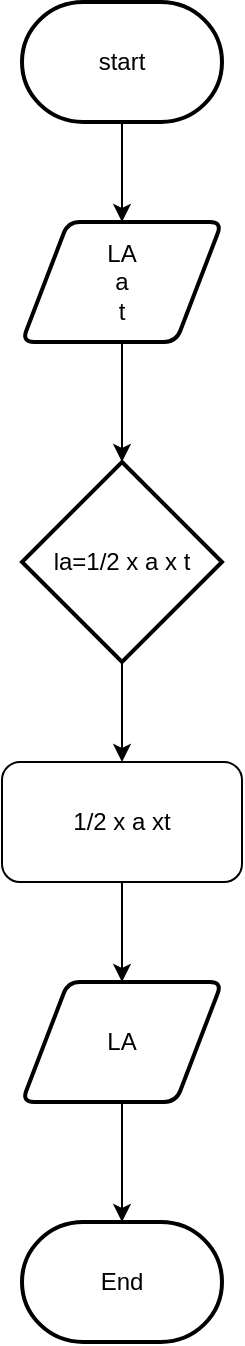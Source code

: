 <mxfile version="22.0.4" type="github">
  <diagram name="Page-1" id="ZRlrtI66T5Wh0qMo6ixs">
    <mxGraphModel dx="880" dy="442" grid="1" gridSize="10" guides="1" tooltips="1" connect="1" arrows="1" fold="1" page="1" pageScale="1" pageWidth="850" pageHeight="1100" math="0" shadow="0">
      <root>
        <mxCell id="0" />
        <mxCell id="1" parent="0" />
        <mxCell id="OHCckTfAfCe0Vvi4j4fA-8" style="edgeStyle=orthogonalEdgeStyle;rounded=0;orthogonalLoop=1;jettySize=auto;html=1;exitX=0.5;exitY=1;exitDx=0;exitDy=0;exitPerimeter=0;entryX=0.5;entryY=0;entryDx=0;entryDy=0;" edge="1" parent="1" source="OHCckTfAfCe0Vvi4j4fA-1" target="OHCckTfAfCe0Vvi4j4fA-2">
          <mxGeometry relative="1" as="geometry" />
        </mxCell>
        <mxCell id="OHCckTfAfCe0Vvi4j4fA-1" value="start " style="strokeWidth=2;html=1;shape=mxgraph.flowchart.terminator;whiteSpace=wrap;" vertex="1" parent="1">
          <mxGeometry x="340" y="10" width="100" height="60" as="geometry" />
        </mxCell>
        <mxCell id="OHCckTfAfCe0Vvi4j4fA-2" value="&lt;div&gt;LA&lt;/div&gt;&lt;div&gt;a&lt;/div&gt;&lt;div&gt;t&lt;br&gt;&lt;/div&gt;" style="shape=parallelogram;html=1;strokeWidth=2;perimeter=parallelogramPerimeter;whiteSpace=wrap;rounded=1;arcSize=12;size=0.23;" vertex="1" parent="1">
          <mxGeometry x="340" y="120" width="100" height="60" as="geometry" />
        </mxCell>
        <mxCell id="OHCckTfAfCe0Vvi4j4fA-11" style="edgeStyle=orthogonalEdgeStyle;rounded=0;orthogonalLoop=1;jettySize=auto;html=1;exitX=0.5;exitY=1;exitDx=0;exitDy=0;exitPerimeter=0;entryX=0.5;entryY=0;entryDx=0;entryDy=0;" edge="1" parent="1" source="OHCckTfAfCe0Vvi4j4fA-3" target="OHCckTfAfCe0Vvi4j4fA-5">
          <mxGeometry relative="1" as="geometry" />
        </mxCell>
        <mxCell id="OHCckTfAfCe0Vvi4j4fA-3" value="la=1/2 x a x t" style="strokeWidth=2;html=1;shape=mxgraph.flowchart.decision;whiteSpace=wrap;" vertex="1" parent="1">
          <mxGeometry x="340" y="240" width="100" height="100" as="geometry" />
        </mxCell>
        <mxCell id="OHCckTfAfCe0Vvi4j4fA-12" style="edgeStyle=orthogonalEdgeStyle;rounded=0;orthogonalLoop=1;jettySize=auto;html=1;exitX=0.5;exitY=1;exitDx=0;exitDy=0;entryX=0.5;entryY=0;entryDx=0;entryDy=0;" edge="1" parent="1" source="OHCckTfAfCe0Vvi4j4fA-5" target="OHCckTfAfCe0Vvi4j4fA-6">
          <mxGeometry relative="1" as="geometry" />
        </mxCell>
        <mxCell id="OHCckTfAfCe0Vvi4j4fA-5" value="1/2 x a xt" style="rounded=1;whiteSpace=wrap;html=1;" vertex="1" parent="1">
          <mxGeometry x="330" y="390" width="120" height="60" as="geometry" />
        </mxCell>
        <mxCell id="OHCckTfAfCe0Vvi4j4fA-6" value="LA" style="shape=parallelogram;html=1;strokeWidth=2;perimeter=parallelogramPerimeter;whiteSpace=wrap;rounded=1;arcSize=12;size=0.23;" vertex="1" parent="1">
          <mxGeometry x="340" y="500" width="100" height="60" as="geometry" />
        </mxCell>
        <mxCell id="OHCckTfAfCe0Vvi4j4fA-7" value="End" style="strokeWidth=2;html=1;shape=mxgraph.flowchart.terminator;whiteSpace=wrap;" vertex="1" parent="1">
          <mxGeometry x="340" y="620" width="100" height="60" as="geometry" />
        </mxCell>
        <mxCell id="OHCckTfAfCe0Vvi4j4fA-10" style="edgeStyle=orthogonalEdgeStyle;rounded=0;orthogonalLoop=1;jettySize=auto;html=1;exitX=0.5;exitY=1;exitDx=0;exitDy=0;entryX=0.5;entryY=0;entryDx=0;entryDy=0;entryPerimeter=0;" edge="1" parent="1" source="OHCckTfAfCe0Vvi4j4fA-2" target="OHCckTfAfCe0Vvi4j4fA-3">
          <mxGeometry relative="1" as="geometry" />
        </mxCell>
        <mxCell id="OHCckTfAfCe0Vvi4j4fA-13" style="edgeStyle=orthogonalEdgeStyle;rounded=0;orthogonalLoop=1;jettySize=auto;html=1;exitX=0.5;exitY=1;exitDx=0;exitDy=0;entryX=0.5;entryY=0;entryDx=0;entryDy=0;entryPerimeter=0;" edge="1" parent="1" source="OHCckTfAfCe0Vvi4j4fA-6" target="OHCckTfAfCe0Vvi4j4fA-7">
          <mxGeometry relative="1" as="geometry" />
        </mxCell>
      </root>
    </mxGraphModel>
  </diagram>
</mxfile>
